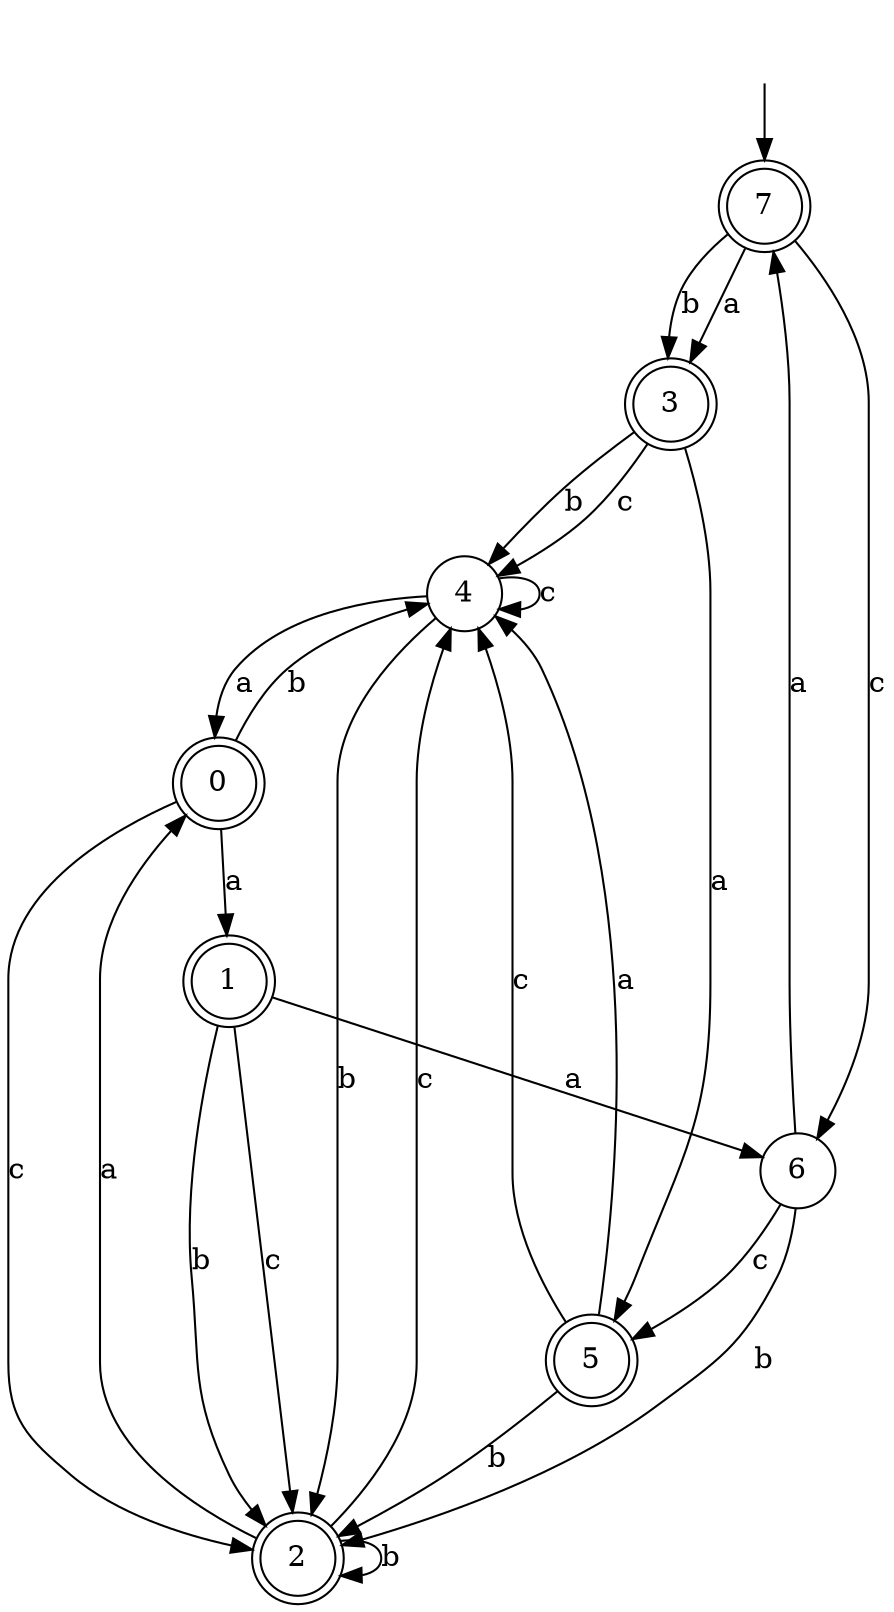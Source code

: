 digraph g {
__start [label=""shape=none]
	7[shape="doublecircle" label="7"]
	0[shape="doublecircle" label="0"]
	1[shape="doublecircle" label="1"]
	2[shape="doublecircle" label="2"]
	3[shape="doublecircle" label="3"]
	4[shape="circle" label="4"]
	5[shape="doublecircle" label="5"]
	6[shape="circle" label="6"]

__start -> 7
	0 -> 1 [label="a"]
	0 -> 4 [label="b"]
	0 -> 2 [label="c"]
	1 -> 6 [label="a"]
	1 -> 2 [label="b"]
	1 -> 2 [label="c"]
	2 -> 0 [label="a"]
	2 -> 2 [label="b"]
	2 -> 4 [label="c"]
	3 -> 5 [label="a"]
	3 -> 4 [label="b"]
	3 -> 4 [label="c"]
	4 -> 0 [label="a"]
	4 -> 2 [label="b"]
	4 -> 4 [label="c"]
	5 -> 4 [label="a"]
	5 -> 2 [label="b"]
	5 -> 4 [label="c"]
	6 -> 7 [label="a"]
	6 -> 2 [label="b"]
	6 -> 5 [label="c"]
	7 -> 3 [label="a"]
	7 -> 3 [label="b"]
	7 -> 6 [label="c"]
}
